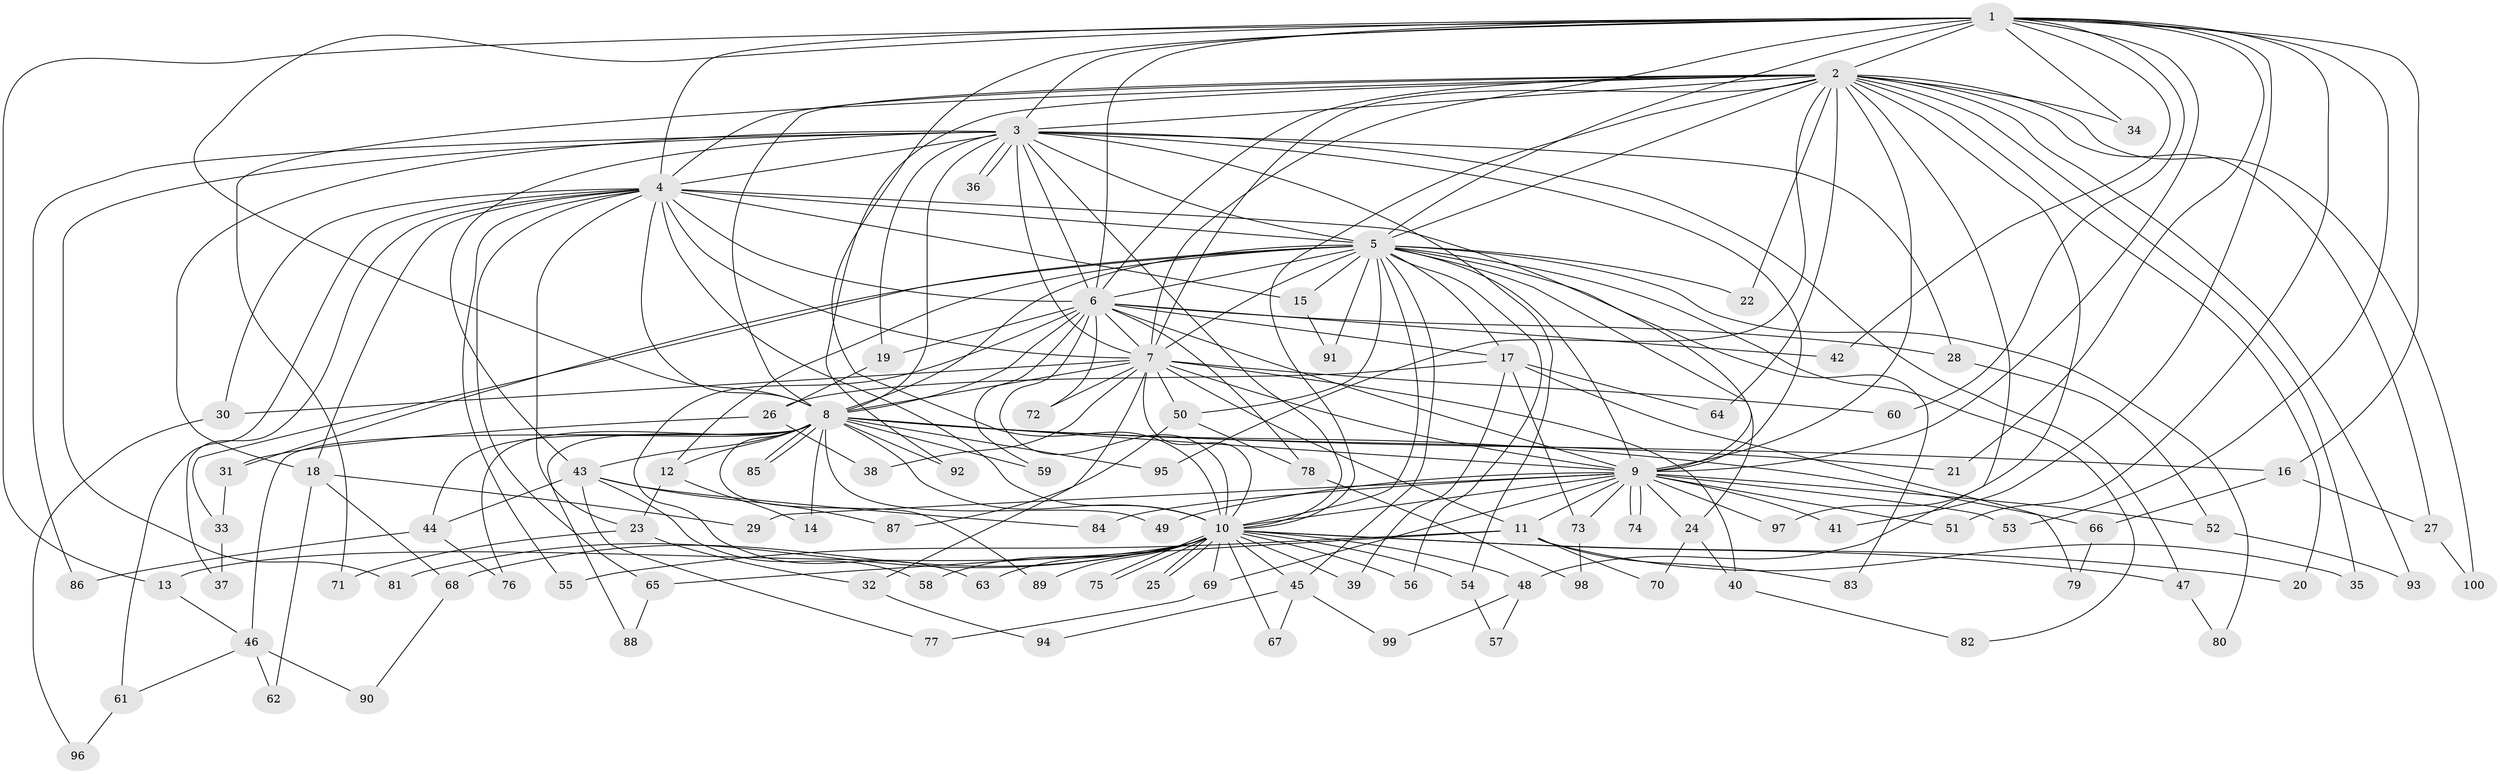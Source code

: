 // Generated by graph-tools (version 1.1) at 2025/38/02/21/25 10:38:52]
// undirected, 100 vertices, 225 edges
graph export_dot {
graph [start="1"]
  node [color=gray90,style=filled];
  1;
  2;
  3;
  4;
  5;
  6;
  7;
  8;
  9;
  10;
  11;
  12;
  13;
  14;
  15;
  16;
  17;
  18;
  19;
  20;
  21;
  22;
  23;
  24;
  25;
  26;
  27;
  28;
  29;
  30;
  31;
  32;
  33;
  34;
  35;
  36;
  37;
  38;
  39;
  40;
  41;
  42;
  43;
  44;
  45;
  46;
  47;
  48;
  49;
  50;
  51;
  52;
  53;
  54;
  55;
  56;
  57;
  58;
  59;
  60;
  61;
  62;
  63;
  64;
  65;
  66;
  67;
  68;
  69;
  70;
  71;
  72;
  73;
  74;
  75;
  76;
  77;
  78;
  79;
  80;
  81;
  82;
  83;
  84;
  85;
  86;
  87;
  88;
  89;
  90;
  91;
  92;
  93;
  94;
  95;
  96;
  97;
  98;
  99;
  100;
  1 -- 2;
  1 -- 3;
  1 -- 4;
  1 -- 5;
  1 -- 6;
  1 -- 7;
  1 -- 8;
  1 -- 9;
  1 -- 10;
  1 -- 13;
  1 -- 16;
  1 -- 21;
  1 -- 34;
  1 -- 41;
  1 -- 42;
  1 -- 51;
  1 -- 53;
  1 -- 60;
  2 -- 3;
  2 -- 4;
  2 -- 5;
  2 -- 6;
  2 -- 7;
  2 -- 8;
  2 -- 9;
  2 -- 10;
  2 -- 20;
  2 -- 22;
  2 -- 27;
  2 -- 34;
  2 -- 35;
  2 -- 48;
  2 -- 64;
  2 -- 71;
  2 -- 92;
  2 -- 93;
  2 -- 95;
  2 -- 97;
  2 -- 100;
  3 -- 4;
  3 -- 5;
  3 -- 6;
  3 -- 7;
  3 -- 8;
  3 -- 9;
  3 -- 10;
  3 -- 18;
  3 -- 19;
  3 -- 28;
  3 -- 36;
  3 -- 36;
  3 -- 43;
  3 -- 47;
  3 -- 54;
  3 -- 81;
  3 -- 86;
  4 -- 5;
  4 -- 6;
  4 -- 7;
  4 -- 8;
  4 -- 9;
  4 -- 10;
  4 -- 15;
  4 -- 18;
  4 -- 23;
  4 -- 30;
  4 -- 37;
  4 -- 55;
  4 -- 61;
  4 -- 65;
  5 -- 6;
  5 -- 7;
  5 -- 8;
  5 -- 9;
  5 -- 10;
  5 -- 12;
  5 -- 15;
  5 -- 17;
  5 -- 22;
  5 -- 24;
  5 -- 31;
  5 -- 33;
  5 -- 45;
  5 -- 50;
  5 -- 56;
  5 -- 80;
  5 -- 82;
  5 -- 83;
  5 -- 91;
  6 -- 7;
  6 -- 8;
  6 -- 9;
  6 -- 10;
  6 -- 17;
  6 -- 19;
  6 -- 28;
  6 -- 42;
  6 -- 59;
  6 -- 63;
  6 -- 72;
  6 -- 78;
  7 -- 8;
  7 -- 9;
  7 -- 10;
  7 -- 11;
  7 -- 30;
  7 -- 32;
  7 -- 38;
  7 -- 40;
  7 -- 50;
  7 -- 60;
  7 -- 72;
  8 -- 9;
  8 -- 10;
  8 -- 12;
  8 -- 14;
  8 -- 16;
  8 -- 21;
  8 -- 43;
  8 -- 44;
  8 -- 46;
  8 -- 49;
  8 -- 59;
  8 -- 66;
  8 -- 76;
  8 -- 85;
  8 -- 85;
  8 -- 88;
  8 -- 89;
  8 -- 92;
  8 -- 95;
  9 -- 10;
  9 -- 11;
  9 -- 24;
  9 -- 29;
  9 -- 41;
  9 -- 49;
  9 -- 51;
  9 -- 52;
  9 -- 53;
  9 -- 69;
  9 -- 73;
  9 -- 74;
  9 -- 74;
  9 -- 84;
  9 -- 97;
  10 -- 13;
  10 -- 20;
  10 -- 25;
  10 -- 25;
  10 -- 39;
  10 -- 45;
  10 -- 47;
  10 -- 48;
  10 -- 54;
  10 -- 56;
  10 -- 58;
  10 -- 63;
  10 -- 67;
  10 -- 68;
  10 -- 69;
  10 -- 75;
  10 -- 75;
  10 -- 81;
  10 -- 89;
  11 -- 35;
  11 -- 55;
  11 -- 65;
  11 -- 70;
  11 -- 83;
  12 -- 14;
  12 -- 23;
  13 -- 46;
  15 -- 91;
  16 -- 27;
  16 -- 66;
  17 -- 26;
  17 -- 39;
  17 -- 64;
  17 -- 73;
  17 -- 79;
  18 -- 29;
  18 -- 62;
  18 -- 68;
  19 -- 26;
  23 -- 32;
  23 -- 71;
  24 -- 40;
  24 -- 70;
  26 -- 31;
  26 -- 38;
  27 -- 100;
  28 -- 52;
  30 -- 96;
  31 -- 33;
  32 -- 94;
  33 -- 37;
  40 -- 82;
  43 -- 44;
  43 -- 58;
  43 -- 77;
  43 -- 84;
  43 -- 87;
  44 -- 76;
  44 -- 86;
  45 -- 67;
  45 -- 94;
  45 -- 99;
  46 -- 61;
  46 -- 62;
  46 -- 90;
  47 -- 80;
  48 -- 57;
  48 -- 99;
  50 -- 78;
  50 -- 87;
  52 -- 93;
  54 -- 57;
  61 -- 96;
  65 -- 88;
  66 -- 79;
  68 -- 90;
  69 -- 77;
  73 -- 98;
  78 -- 98;
}

